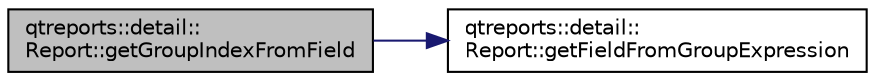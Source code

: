 digraph "qtreports::detail::Report::getGroupIndexFromField"
{
 // INTERACTIVE_SVG=YES
  bgcolor="transparent";
  edge [fontname="Helvetica",fontsize="10",labelfontname="Helvetica",labelfontsize="10"];
  node [fontname="Helvetica",fontsize="10",shape=record];
  rankdir="LR";
  Node1 [label="qtreports::detail::\lReport::getGroupIndexFromField",height=0.2,width=0.4,color="black", fillcolor="grey75", style="filled", fontcolor="black"];
  Node1 -> Node2 [color="midnightblue",fontsize="10",style="solid",fontname="Helvetica"];
  Node2 [label="qtreports::detail::\lReport::getFieldFromGroupExpression",height=0.2,width=0.4,color="black",URL="$classqtreports_1_1detail_1_1_report.html#a7ed52dab72fd40799444c74426d4163e"];
}
